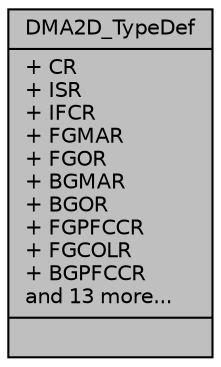 digraph "DMA2D_TypeDef"
{
  edge [fontname="Helvetica",fontsize="10",labelfontname="Helvetica",labelfontsize="10"];
  node [fontname="Helvetica",fontsize="10",shape=record];
  Node1 [label="{DMA2D_TypeDef\n|+ CR\l+ ISR\l+ IFCR\l+ FGMAR\l+ FGOR\l+ BGMAR\l+ BGOR\l+ FGPFCCR\l+ FGCOLR\l+ BGPFCCR\land 13 more...\l|}",height=0.2,width=0.4,color="black", fillcolor="grey75", style="filled", fontcolor="black"];
}
